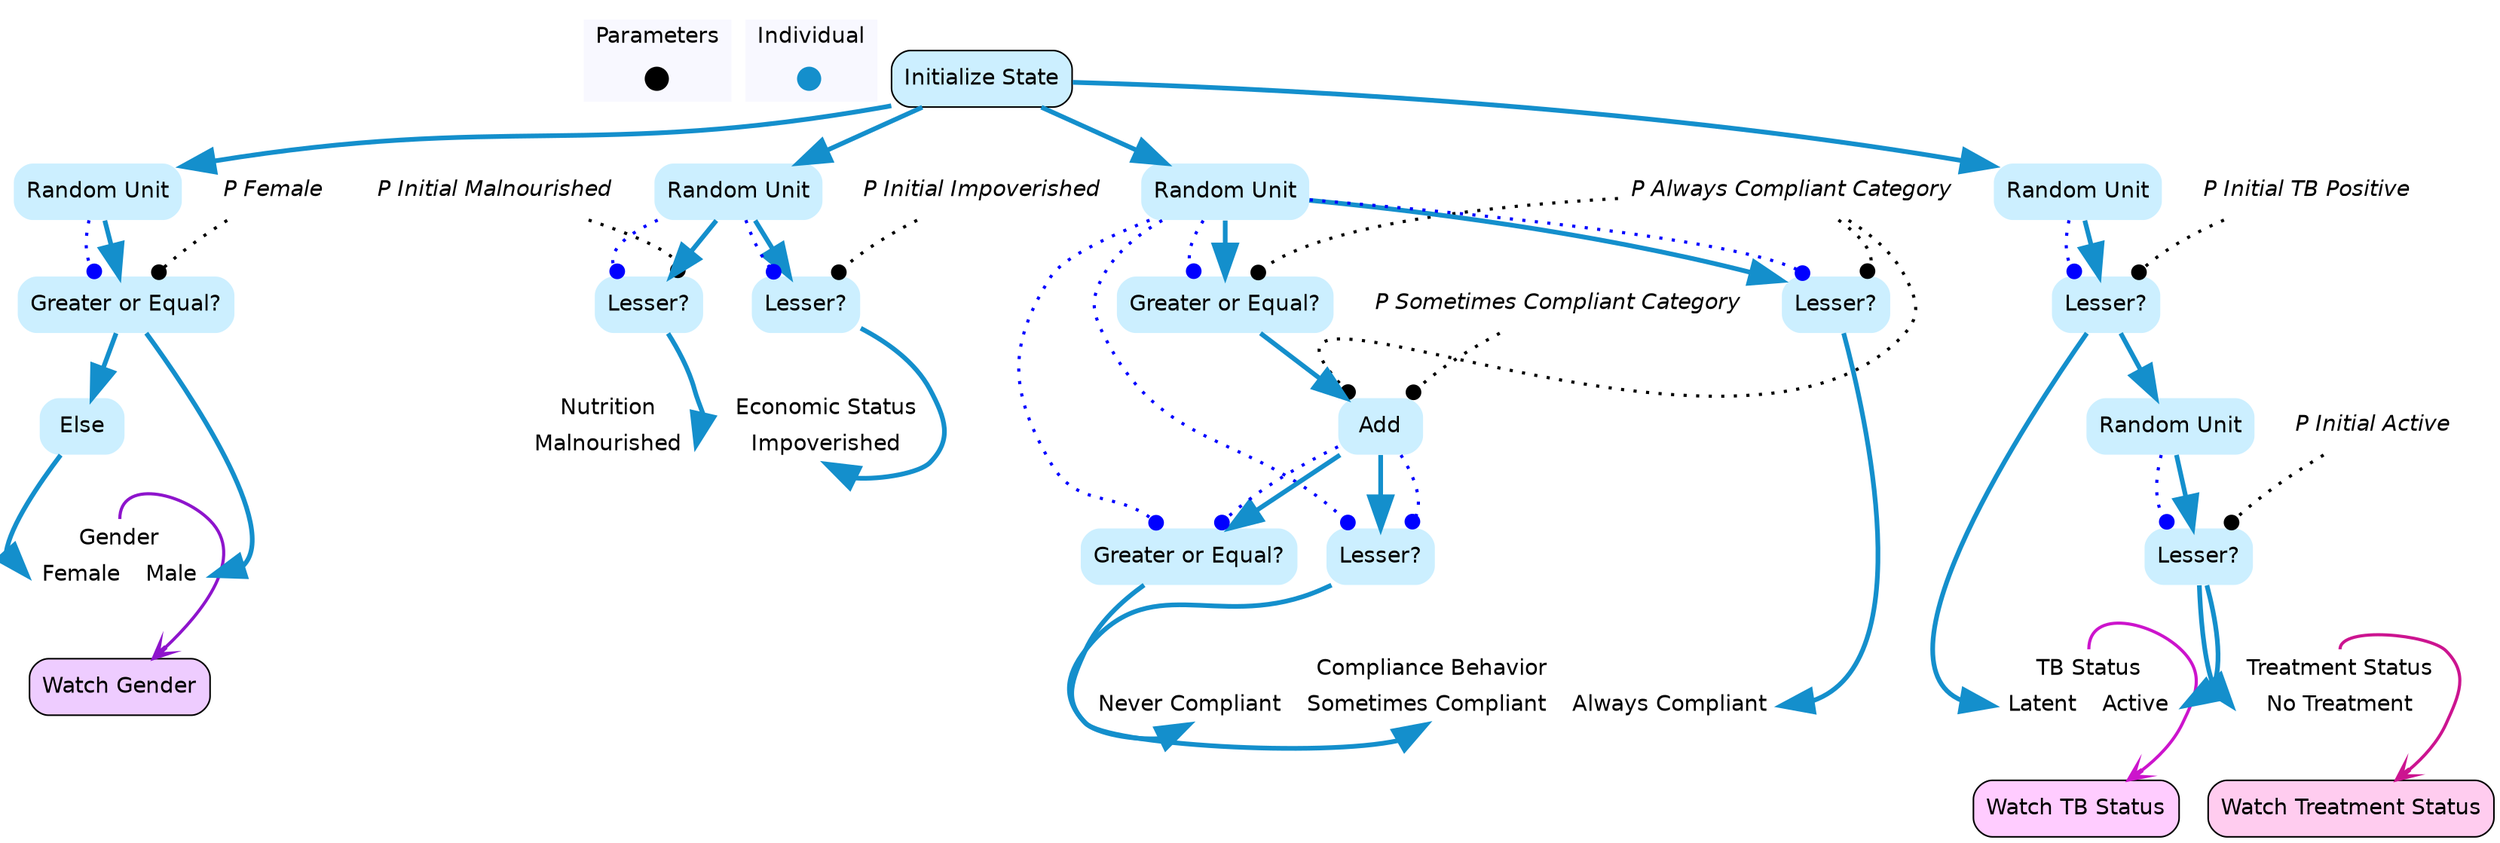 digraph initializeState {

	subgraph clustercontextKey {
		fontname=Helvetica;
		label="Parameters";
		style="filled";
		fillcolor=ghostwhite;
		color=white;
		labeljust=l;
		contextOverview [style=filled,shape=point,fixedsize=true,width=.2,height=.2,fontcolor=white,color="black",label=""];
	}
	subgraph clusterindividualKey {
		fontname=Helvetica;
		nodesep=0.1;
		style="filled";
		fillcolor=ghostwhite;
		label="Individual";
		color=white;
		labeljust=l;
		initializeStateOverview [fontname=Helvetica,style=filled,shape=point,fixedsize=true,width=.2,height=.2,fontcolor=white,color="0.555, 0.9 , 0.8",label="",URL="individual__Overview.svg"];

	}
		watchGender [shape=box,style="rounded,filled",fontname=Helvetica,color=black,fillcolor="0.777, 0.2, 1.0",label="Watch Gender",URL="individual_watchGender.svg"];
		individualgenderRecord:individualgender ->  watchGender [color="0.777, 0.9 , 0.8",penwidth=2.0,arrowhead=vee];
		watchTreatmentStatus [shape=box,style="rounded,filled",fontname=Helvetica,color=black,fillcolor="0.888, 0.2, 1.0",label="Watch Treatment Status",URL="individual_watchTreatmentStatus.svg"];
		individualtreatmentStatusRecord:individualtreatmentStatus ->  watchTreatmentStatus [color="0.888, 0.9 , 0.8",penwidth=2.0,arrowhead=vee];
		watchTBStatus [shape=box,style="rounded,filled",fontname=Helvetica,color=black,fillcolor="0.833, 0.2, 1.0",label="Watch TB Status",URL="individual_watchTBStatus.svg"];
		individualtBStatusRecord:individualtBStatus ->  watchTBStatus [color="0.833, 0.9 , 0.8",penwidth=2.0,arrowhead=vee];
		individualgenderRecord [shape=record,fontname=Helvetica,style=filled,color=none,fillcolor=white,label="{<individualgender> Gender | {<individualgenderfemale> Female|<individualgendermale> Male}}"];
		individualcomplianceBehaviorRecord [shape=record,fontname=Helvetica,style=filled,color=none,fillcolor=white,label="{<individualcomplianceBehavior> Compliance Behavior | {<individualcomplianceBehaviorneverCompliant> Never Compliant|<individualcomplianceBehaviorsometimesCompliant> Sometimes Compliant|<individualcomplianceBehavioralwaysCompliant> Always Compliant}}"];
		individualtreatmentStatusRecord [shape=record,fontname=Helvetica,style=filled,color=none,fillcolor=white,label="{<individualtreatmentStatus> Treatment Status | {<individualtreatmentStatusnoTreatment> No Treatment}}"];
		individualtBStatusRecord [shape=record,fontname=Helvetica,style=filled,color=none,fillcolor=white,label="{<individualtBStatus> TB Status | {<individualtBStatuslatent> Latent|<individualtBStatusactive> Active}}"];
		individualnutritionRecord [shape=record,fontname=Helvetica,style=filled,color=none,fillcolor=white,label="{<individualnutrition> Nutrition | {<individualnutritionmalnourished> Malnourished}}"];
		individualeconomicStatusRecord [shape=record,fontname=Helvetica,style=filled,color=none,fillcolor=white,label="{<individualeconomicStatus> Economic Status | {<individualeconomicStatusimpoverished> Impoverished}}"];
		individualgenderRecord [shape=record,fontname=Helvetica,style=filled,color=none,fillcolor=white,label="{<individualgender> Gender | {<individualgenderfemale> Female|<individualgendermale> Male}}"];
		individualcomplianceBehaviorRecord [shape=record,fontname=Helvetica,style=filled,color=none,fillcolor=white,label="{<individualcomplianceBehavior> Compliance Behavior | {<individualcomplianceBehaviorneverCompliant> Never Compliant|<individualcomplianceBehaviorsometimesCompliant> Sometimes Compliant|<individualcomplianceBehavioralwaysCompliant> Always Compliant}}"];
		tBmodelpInitialMalnourished [shape=none,fontsize=14,style="filled",fontname=Helvetica,color=none,fillcolor=white,label=<<i>P Initial Malnourished</i>>];
		individualtreatmentStatusRecord [shape=record,fontname=Helvetica,style=filled,color=none,fillcolor=white,label="{<individualtreatmentStatus> Treatment Status | {<individualtreatmentStatusnoTreatment> No Treatment}}"];
		individualtBStatusRecord [shape=record,fontname=Helvetica,style=filled,color=none,fillcolor=white,label="{<individualtBStatus> TB Status | {<individualtBStatuslatent> Latent|<individualtBStatusactive> Active}}"];
		tBmodelpAlwaysCompliantCategory [shape=none,fontsize=14,style="filled",fontname=Helvetica,color=none,fillcolor=white,label=<<i>P Always Compliant Category</i>>];
		tBmodelpInitialTBPositive [shape=none,fontsize=14,style="filled",fontname=Helvetica,color=none,fillcolor=white,label=<<i>P Initial TB Positive</i>>];
		tBmodelpFemale [shape=none,fontsize=14,style="filled",fontname=Helvetica,color=none,fillcolor=white,label=<<i>P Female</i>>];
		individualnutritionRecord [shape=record,fontname=Helvetica,style=filled,color=none,fillcolor=white,label="{<individualnutrition> Nutrition | {<individualnutritionmalnourished> Malnourished}}"];
		tBmodelpInitialActive [shape=none,fontsize=14,style="filled",fontname=Helvetica,color=none,fillcolor=white,label=<<i>P Initial Active</i>>];
		individualeconomicStatusRecord [shape=record,fontname=Helvetica,style=filled,color=none,fillcolor=white,label="{<individualeconomicStatus> Economic Status | {<individualeconomicStatusimpoverished> Impoverished}}"];
		tBmodelpSometimesCompliantCategory [shape=none,fontsize=14,style="filled",fontname=Helvetica,color=none,fillcolor=white,label=<<i>P Sometimes Compliant Category</i>>];
		tBmodelpInitialImpoverished [shape=none,fontsize=14,style="filled",fontname=Helvetica,color=none,fillcolor=white,label=<<i>P Initial Impoverished</i>>];

//subgraph clusterinitializeState {
	//style=filled;
	//color=white;
	//fillcolor="0.0, 0.0, 0.98";
		initializeState [shape=box,style="rounded,filled",fontname=Helvetica,color=black,fillcolor="0.555, 0.2, 1.0",label="Initialize State",URL="individual_initializeState.svg"];
	initializeState ->  tBStatusDraw [color="0.555, 0.9 , 0.8",penwidth=3.0,arrowsize=2.0];
	initializeState ->  complianceCategoryDraw [color="0.555, 0.9 , 0.8",penwidth=3.0,arrowsize=2.0];
	initializeState ->  ageDraw [color="0.555, 0.9 , 0.8",penwidth=3.0,arrowsize=2.0];
	initializeState ->  povertyDraw [color="0.555, 0.9 , 0.8",penwidth=3.0,arrowsize=2.0];
		tBStatusDraw [shape=none,style="rounded,filled",fontname=Helvetica,color="0.555, 0.2, 1.0",label="Random Unit"];
	tBStatusDraw ->  tBStatusDrawLesserPInitialTBPositiveQuery [color="0.555, 0.9 , 0.8",penwidth=3.0,arrowsize=2.0];
		ageDraw [shape=none,style="rounded,filled",fontname=Helvetica,color="0.555, 0.2, 1.0",label="Random Unit"];
	ageDraw ->  ageDrawGreaterorEqualPFemaleQuery [color="0.555, 0.9 , 0.8",penwidth=3.0,arrowsize=2.0];
		povertyDrawLesserPInitialMalnourishedQuery [shape=none,style="rounded,filled",fontname=Helvetica,color="0.555, 0.2, 1.0",label="Lesser?"];
			povertyDrawLesserPInitialMalnourishedQuery ->  individualnutritionRecord:individualnutritionmalnourished [color="0.555, 0.9 , 0.8",penwidth=3.0,arrowsize=2.0];
		complianceCategoryDrawGreaterorEqualPAlwaysCompliantCategoryAddPSometimesCompliantCategoryQuery [shape=none,style="rounded,filled",fontname=Helvetica,color="0.555, 0.2, 1.0",label="Greater or Equal?"];
			complianceCategoryDrawGreaterorEqualPAlwaysCompliantCategoryAddPSometimesCompliantCategoryQuery ->  individualcomplianceBehaviorRecord:individualcomplianceBehaviorneverCompliant [color="0.555, 0.9 , 0.8",penwidth=3.0,arrowsize=2.0];
		complianceCategoryDrawLesserPAlwaysCompliantCategoryAddPSometimesCompliantCategoryQuery [shape=none,style="rounded,filled",fontname=Helvetica,color="0.555, 0.2, 1.0",label="Lesser?"];
			complianceCategoryDrawLesserPAlwaysCompliantCategoryAddPSometimesCompliantCategoryQuery ->  individualcomplianceBehaviorRecord:individualcomplianceBehaviorsometimesCompliant [color="0.555, 0.9 , 0.8",penwidth=3.0,arrowsize=2.0];
		complianceCategoryDraw [shape=none,style="rounded,filled",fontname=Helvetica,color="0.555, 0.2, 1.0",label="Random Unit"];
	complianceCategoryDraw ->  complianceCategoryDrawLesserPAlwaysCompliantCategoryQuery [color="0.555, 0.9 , 0.8",penwidth=3.0,arrowsize=2.0];
	complianceCategoryDraw ->  complianceCategoryDrawGreaterorEqualPAlwaysCompliantCategoryQuery [color="0.555, 0.9 , 0.8",penwidth=3.0,arrowsize=2.0];
		complianceCategoryDrawLesserPAlwaysCompliantCategoryQuery [shape=none,style="rounded,filled",fontname=Helvetica,color="0.555, 0.2, 1.0",label="Lesser?"];
			complianceCategoryDrawLesserPAlwaysCompliantCategoryQuery ->  individualcomplianceBehaviorRecord:individualcomplianceBehavioralwaysCompliant [color="0.555, 0.9 , 0.8",penwidth=3.0,arrowsize=2.0];
		tBStatusDrawLesserPInitialTBPositiveQuery [shape=none,style="rounded,filled",fontname=Helvetica,color="0.555, 0.2, 1.0",label="Lesser?"];
		tBStatusDrawLesserPInitialTBPositiveQuery ->  activeDraw [color="0.555, 0.9 , 0.8",penwidth=3.0,arrowsize=2.0];
			tBStatusDrawLesserPInitialTBPositiveQuery ->  individualtBStatusRecord:individualtBStatuslatent [color="0.555, 0.9 , 0.8",penwidth=3.0,arrowsize=2.0];
		ageDrawGreaterorEqualPFemaleQuery [shape=none,style="rounded,filled",fontname=Helvetica,color="0.555, 0.2, 1.0",label="Greater or Equal?"];
	ageDrawGreaterorEqualPFemaleQuery ->  not__Or_AgeDrawGreaterorEqualPFemaleQuery_ [color="0.555, 0.9 , 0.8",penwidth=3.0,arrowsize=2.0];
			ageDrawGreaterorEqualPFemaleQuery ->  individualgenderRecord:individualgendermale [color="0.555, 0.9 , 0.8",penwidth=3.0,arrowsize=2.0];
		activeDrawLesserPInitialActiveQuery [shape=none,style="rounded,filled",fontname=Helvetica,color="0.555, 0.2, 1.0",label="Lesser?"];
			activeDrawLesserPInitialActiveQuery ->  individualtBStatusRecord:individualtBStatusactive [color="0.555, 0.9 , 0.8",penwidth=3.0,arrowsize=2.0];
			activeDrawLesserPInitialActiveQuery ->  individualtreatmentStatusRecord:individualtreatmentStatusnoTreatment [color="0.555, 0.9 , 0.8",penwidth=3.0,arrowsize=2.0];
		activeDraw [shape=none,style="rounded,filled",fontname=Helvetica,color="0.555, 0.2, 1.0",label="Random Unit"];
	activeDraw ->  activeDrawLesserPInitialActiveQuery [color="0.555, 0.9 , 0.8",penwidth=3.0,arrowsize=2.0];
		pAlwaysCompliantCategoryAddPSometimesCompliantCategory [shape=none,style="rounded,filled",fontname=Helvetica,color="0.555, 0.2, 1.0",label="Add"];
	pAlwaysCompliantCategoryAddPSometimesCompliantCategory ->  complianceCategoryDrawLesserPAlwaysCompliantCategoryAddPSometimesCompliantCategoryQuery [color="0.555, 0.9 , 0.8",penwidth=3.0,arrowsize=2.0];
	pAlwaysCompliantCategoryAddPSometimesCompliantCategory ->  complianceCategoryDrawGreaterorEqualPAlwaysCompliantCategoryAddPSometimesCompliantCategoryQuery [color="0.555, 0.9 , 0.8",penwidth=3.0,arrowsize=2.0];
		not__Or_AgeDrawGreaterorEqualPFemaleQuery_ [shape=none,style="rounded,filled",fontname=Helvetica,color="0.555, 0.2, 1.0",label="Else"];
			not__Or_AgeDrawGreaterorEqualPFemaleQuery_ ->  individualgenderRecord:individualgenderfemale [color="0.555, 0.9 , 0.8",penwidth=3.0,arrowsize=2.0];
		povertyDraw [shape=none,style="rounded,filled",fontname=Helvetica,color="0.555, 0.2, 1.0",label="Random Unit"];
	povertyDraw ->  randomUnitCopyLesserQuery [color="0.555, 0.9 , 0.8",penwidth=3.0,arrowsize=2.0];
	povertyDraw ->  povertyDrawLesserPInitialMalnourishedQuery [color="0.555, 0.9 , 0.8",penwidth=3.0,arrowsize=2.0];
		randomUnitCopyLesserQuery [shape=none,style="rounded,filled",fontname=Helvetica,color="0.555, 0.2, 1.0",label="Lesser?"];
			randomUnitCopyLesserQuery ->  individualeconomicStatusRecord:individualeconomicStatusimpoverished [color="0.555, 0.9 , 0.8",penwidth=3.0,arrowsize=2.0];
		complianceCategoryDrawGreaterorEqualPAlwaysCompliantCategoryQuery [shape=none,style="rounded,filled",fontname=Helvetica,color="0.555, 0.2, 1.0",label="Greater or Equal?"];
	complianceCategoryDrawGreaterorEqualPAlwaysCompliantCategoryQuery ->  pAlwaysCompliantCategoryAddPSometimesCompliantCategory [color="0.555, 0.9 , 0.8",penwidth=3.0,arrowsize=2.0];
//}
		tBmodelpInitialMalnourished -> povertyDrawLesserPInitialMalnourishedQuery:ne [style=dotted,arrowhead=dot,color=black,penwidth=2.0];
		povertyDraw -> povertyDrawLesserPInitialMalnourishedQuery:nw [style=dotted,arrowhead=dot,color=blue,penwidth=2.0];
		pAlwaysCompliantCategoryAddPSometimesCompliantCategory -> complianceCategoryDrawGreaterorEqualPAlwaysCompliantCategoryAddPSometimesCompliantCategoryQuery:ne [style=dotted,arrowhead=dot,color=blue,penwidth=2.0];
		complianceCategoryDraw -> complianceCategoryDrawGreaterorEqualPAlwaysCompliantCategoryAddPSometimesCompliantCategoryQuery:nw [style=dotted,arrowhead=dot,color=blue,penwidth=2.0];
		pAlwaysCompliantCategoryAddPSometimesCompliantCategory -> complianceCategoryDrawLesserPAlwaysCompliantCategoryAddPSometimesCompliantCategoryQuery:ne [style=dotted,arrowhead=dot,color=blue,penwidth=2.0];
		complianceCategoryDraw -> complianceCategoryDrawLesserPAlwaysCompliantCategoryAddPSometimesCompliantCategoryQuery:nw [style=dotted,arrowhead=dot,color=blue,penwidth=2.0];
		tBmodelpAlwaysCompliantCategory -> complianceCategoryDrawLesserPAlwaysCompliantCategoryQuery:ne [style=dotted,arrowhead=dot,color=black,penwidth=2.0];
		complianceCategoryDraw -> complianceCategoryDrawLesserPAlwaysCompliantCategoryQuery:nw [style=dotted,arrowhead=dot,color=blue,penwidth=2.0];
		tBmodelpInitialTBPositive -> tBStatusDrawLesserPInitialTBPositiveQuery:ne [style=dotted,arrowhead=dot,color=black,penwidth=2.0];
		tBStatusDraw -> tBStatusDrawLesserPInitialTBPositiveQuery:nw [style=dotted,arrowhead=dot,color=blue,penwidth=2.0];
		tBmodelpFemale -> ageDrawGreaterorEqualPFemaleQuery:ne [style=dotted,arrowhead=dot,color=black,penwidth=2.0];
		ageDraw -> ageDrawGreaterorEqualPFemaleQuery:nw [style=dotted,arrowhead=dot,color=blue,penwidth=2.0];
		tBmodelpInitialActive -> activeDrawLesserPInitialActiveQuery:ne [style=dotted,arrowhead=dot,color=black,penwidth=2.0];
		activeDraw -> activeDrawLesserPInitialActiveQuery:nw [style=dotted,arrowhead=dot,color=blue,penwidth=2.0];
		tBmodelpAlwaysCompliantCategory -> pAlwaysCompliantCategoryAddPSometimesCompliantCategory:nw [style=dotted,arrowhead=dot,color=black,penwidth=2.0];
		tBmodelpSometimesCompliantCategory -> pAlwaysCompliantCategoryAddPSometimesCompliantCategory:ne [style=dotted,arrowhead=dot,color=black,penwidth=2.0];
		tBmodelpInitialImpoverished -> randomUnitCopyLesserQuery:ne [style=dotted,arrowhead=dot,color=black,penwidth=2.0];
		povertyDraw -> randomUnitCopyLesserQuery:nw [style=dotted,arrowhead=dot,color=blue,penwidth=2.0];
		tBmodelpAlwaysCompliantCategory -> complianceCategoryDrawGreaterorEqualPAlwaysCompliantCategoryQuery:ne [style=dotted,arrowhead=dot,color=black,penwidth=2.0];
		complianceCategoryDraw -> complianceCategoryDrawGreaterorEqualPAlwaysCompliantCategoryQuery:nw [style=dotted,arrowhead=dot,color=blue,penwidth=2.0];
}
